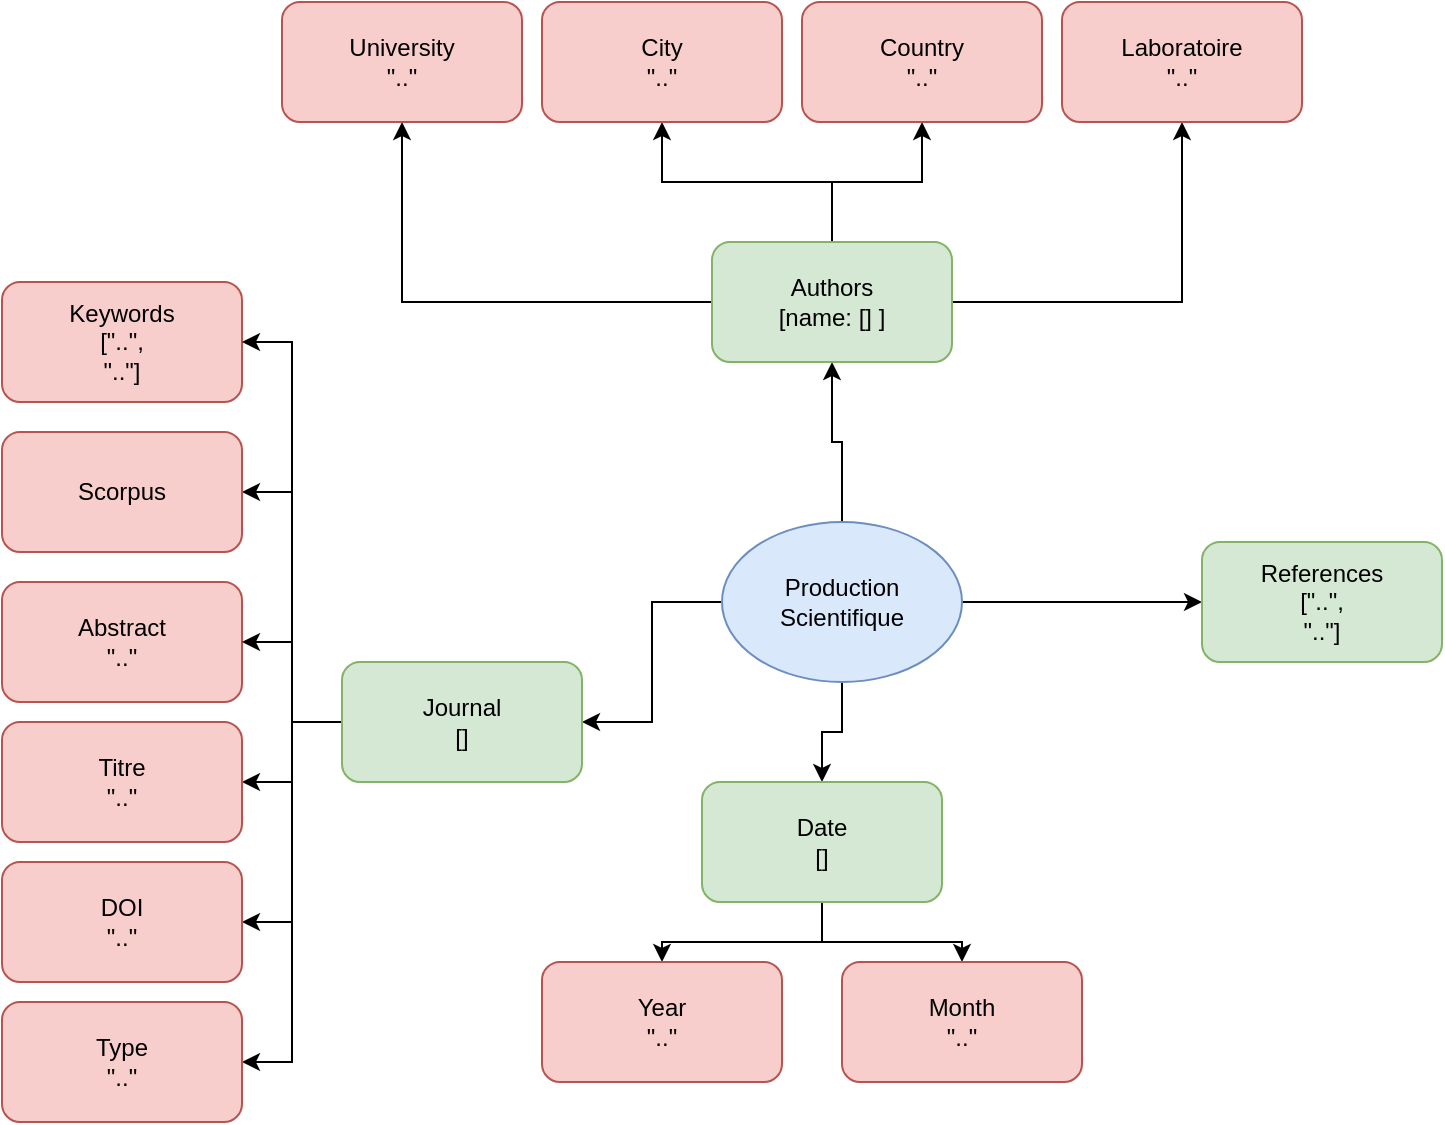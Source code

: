 <mxfile version="12.2.4" pages="1"><diagram id="AGn6MIOTLXpkMKV4-g6D" name="Page-1"><mxGraphModel dx="1188" dy="453" grid="0" gridSize="10" guides="1" tooltips="1" connect="1" arrows="1" fold="1" page="1" pageScale="1" pageWidth="850" pageHeight="1100" math="0" shadow="0"><root><mxCell id="0"/><mxCell id="1" parent="0"/><mxCell id="21" style="edgeStyle=orthogonalEdgeStyle;rounded=0;orthogonalLoop=1;jettySize=auto;html=1;entryX=1;entryY=0.5;entryDx=0;entryDy=0;" parent="1" source="2" target="5" edge="1"><mxGeometry relative="1" as="geometry"/></mxCell><mxCell id="22" style="edgeStyle=orthogonalEdgeStyle;rounded=0;orthogonalLoop=1;jettySize=auto;html=1;entryX=0.5;entryY=1;entryDx=0;entryDy=0;" parent="1" source="2" target="6" edge="1"><mxGeometry relative="1" as="geometry"/></mxCell><mxCell id="36" style="edgeStyle=orthogonalEdgeStyle;rounded=0;orthogonalLoop=1;jettySize=auto;html=1;entryX=0.5;entryY=0;entryDx=0;entryDy=0;" parent="1" source="2" target="16" edge="1"><mxGeometry relative="1" as="geometry"/></mxCell><mxCell id="42" style="edgeStyle=orthogonalEdgeStyle;rounded=0;orthogonalLoop=1;jettySize=auto;html=1;entryX=0;entryY=0.5;entryDx=0;entryDy=0;" parent="1" source="2" target="41" edge="1"><mxGeometry relative="1" as="geometry"/></mxCell><mxCell id="2" value="Production Scientifique" style="ellipse;whiteSpace=wrap;html=1;fillColor=#dae8fc;strokeColor=#6c8ebf;" parent="1" vertex="1"><mxGeometry x="370" y="660" width="120" height="80" as="geometry"/></mxCell><mxCell id="3" value="Abstract&lt;br&gt;&quot;..&quot;" style="rounded=1;whiteSpace=wrap;html=1;fillColor=#f8cecc;strokeColor=#b85450;" parent="1" vertex="1"><mxGeometry x="10" y="690" width="120" height="60" as="geometry"/></mxCell><mxCell id="4" value="Keywords&lt;br&gt;[&quot;..&quot;,&lt;br&gt;&quot;..&quot;]" style="rounded=1;whiteSpace=wrap;html=1;fillColor=#f8cecc;strokeColor=#b85450;" parent="1" vertex="1"><mxGeometry x="10" y="540" width="120" height="60" as="geometry"/></mxCell><mxCell id="32" style="edgeStyle=orthogonalEdgeStyle;rounded=0;orthogonalLoop=1;jettySize=auto;html=1;entryX=1;entryY=0.5;entryDx=0;entryDy=0;" parent="1" source="5" target="14" edge="1"><mxGeometry relative="1" as="geometry"/></mxCell><mxCell id="33" style="edgeStyle=orthogonalEdgeStyle;rounded=0;orthogonalLoop=1;jettySize=auto;html=1;entryX=1;entryY=0.5;entryDx=0;entryDy=0;" parent="1" source="5" target="3" edge="1"><mxGeometry relative="1" as="geometry"/></mxCell><mxCell id="34" style="edgeStyle=orthogonalEdgeStyle;rounded=0;orthogonalLoop=1;jettySize=auto;html=1;entryX=1;entryY=0.5;entryDx=0;entryDy=0;" parent="1" source="5" target="13" edge="1"><mxGeometry relative="1" as="geometry"/></mxCell><mxCell id="39" style="edgeStyle=orthogonalEdgeStyle;rounded=0;orthogonalLoop=1;jettySize=auto;html=1;entryX=1;entryY=0.5;entryDx=0;entryDy=0;" parent="1" source="5" target="4" edge="1"><mxGeometry relative="1" as="geometry"/></mxCell><mxCell id="40" style="edgeStyle=orthogonalEdgeStyle;rounded=0;orthogonalLoop=1;jettySize=auto;html=1;entryX=1;entryY=0.5;entryDx=0;entryDy=0;" parent="1" source="5" target="11" edge="1"><mxGeometry relative="1" as="geometry"/></mxCell><mxCell id="44" style="edgeStyle=orthogonalEdgeStyle;rounded=0;orthogonalLoop=1;jettySize=auto;html=1;entryX=1;entryY=0.5;entryDx=0;entryDy=0;" parent="1" source="5" target="43" edge="1"><mxGeometry relative="1" as="geometry"/></mxCell><mxCell id="5" value="Journal&lt;br&gt;[]" style="rounded=1;whiteSpace=wrap;html=1;fillColor=#d5e8d4;strokeColor=#82b366;" parent="1" vertex="1"><mxGeometry x="180" y="730" width="120" height="60" as="geometry"/></mxCell><mxCell id="23" style="edgeStyle=orthogonalEdgeStyle;rounded=0;orthogonalLoop=1;jettySize=auto;html=1;entryX=0.5;entryY=1;entryDx=0;entryDy=0;" parent="1" source="6" target="8" edge="1"><mxGeometry relative="1" as="geometry"/></mxCell><mxCell id="28" style="edgeStyle=orthogonalEdgeStyle;rounded=0;orthogonalLoop=1;jettySize=auto;html=1;entryX=0.5;entryY=1;entryDx=0;entryDy=0;" parent="1" source="6" target="12" edge="1"><mxGeometry relative="1" as="geometry"/></mxCell><mxCell id="29" style="edgeStyle=orthogonalEdgeStyle;rounded=0;orthogonalLoop=1;jettySize=auto;html=1;entryX=0.5;entryY=1;entryDx=0;entryDy=0;" parent="1" source="6" target="7" edge="1"><mxGeometry relative="1" as="geometry"/></mxCell><mxCell id="30" style="edgeStyle=orthogonalEdgeStyle;rounded=0;orthogonalLoop=1;jettySize=auto;html=1;" parent="1" source="6" target="9" edge="1"><mxGeometry relative="1" as="geometry"/></mxCell><mxCell id="6" value="Authors&lt;br&gt;[name: [] ]" style="rounded=1;whiteSpace=wrap;html=1;fillColor=#d5e8d4;strokeColor=#82b366;" parent="1" vertex="1"><mxGeometry x="365" y="520" width="120" height="60" as="geometry"/></mxCell><mxCell id="7" value="City&lt;br&gt;&quot;..&quot;" style="rounded=1;whiteSpace=wrap;html=1;fillColor=#f8cecc;strokeColor=#b85450;" parent="1" vertex="1"><mxGeometry x="280" y="400" width="120" height="60" as="geometry"/></mxCell><mxCell id="8" value="Laboratoire&lt;br&gt;&quot;..&quot;" style="rounded=1;whiteSpace=wrap;html=1;fillColor=#f8cecc;strokeColor=#b85450;" parent="1" vertex="1"><mxGeometry x="540" y="400" width="120" height="60" as="geometry"/></mxCell><mxCell id="9" value="Country&lt;br&gt;&quot;..&quot;" style="rounded=1;whiteSpace=wrap;html=1;fillColor=#f8cecc;strokeColor=#b85450;" parent="1" vertex="1"><mxGeometry x="410" y="400" width="120" height="60" as="geometry"/></mxCell><mxCell id="11" value="DOI&lt;br&gt;&quot;..&quot;" style="rounded=1;whiteSpace=wrap;html=1;fillColor=#f8cecc;strokeColor=#b85450;" parent="1" vertex="1"><mxGeometry x="10" y="830" width="120" height="60" as="geometry"/></mxCell><mxCell id="12" value="University&lt;br&gt;&quot;..&quot;" style="rounded=1;whiteSpace=wrap;html=1;fillColor=#f8cecc;strokeColor=#b85450;" parent="1" vertex="1"><mxGeometry x="150" y="400" width="120" height="60" as="geometry"/></mxCell><mxCell id="13" value="Titre&lt;br&gt;&quot;..&quot;" style="rounded=1;whiteSpace=wrap;html=1;fillColor=#f8cecc;strokeColor=#b85450;" parent="1" vertex="1"><mxGeometry x="10" y="760" width="120" height="60" as="geometry"/></mxCell><mxCell id="14" value="Scorpus" style="rounded=1;whiteSpace=wrap;html=1;fillColor=#f8cecc;strokeColor=#b85450;" parent="1" vertex="1"><mxGeometry x="10" y="615" width="120" height="60" as="geometry"/></mxCell><mxCell id="37" style="edgeStyle=orthogonalEdgeStyle;rounded=0;orthogonalLoop=1;jettySize=auto;html=1;entryX=0.5;entryY=0;entryDx=0;entryDy=0;" parent="1" source="16" target="19" edge="1"><mxGeometry relative="1" as="geometry"/></mxCell><mxCell id="38" style="edgeStyle=orthogonalEdgeStyle;rounded=0;orthogonalLoop=1;jettySize=auto;html=1;entryX=0.5;entryY=0;entryDx=0;entryDy=0;" parent="1" source="16" target="18" edge="1"><mxGeometry relative="1" as="geometry"/></mxCell><mxCell id="16" value="Date&lt;br&gt;[]" style="rounded=1;whiteSpace=wrap;html=1;fillColor=#d5e8d4;strokeColor=#82b366;" parent="1" vertex="1"><mxGeometry x="360" y="790" width="120" height="60" as="geometry"/></mxCell><mxCell id="18" value="Month&lt;br&gt;&quot;..&quot;" style="rounded=1;whiteSpace=wrap;html=1;fillColor=#f8cecc;strokeColor=#b85450;" parent="1" vertex="1"><mxGeometry x="430" y="880" width="120" height="60" as="geometry"/></mxCell><mxCell id="19" value="Year&lt;br&gt;&quot;..&quot;" style="rounded=1;whiteSpace=wrap;html=1;fillColor=#f8cecc;strokeColor=#b85450;" parent="1" vertex="1"><mxGeometry x="280" y="880" width="120" height="60" as="geometry"/></mxCell><mxCell id="41" value="References&lt;br&gt;[&quot;..&quot;,&lt;br&gt;&quot;..&quot;]" style="rounded=1;whiteSpace=wrap;html=1;fillColor=#d5e8d4;strokeColor=#82b366;" parent="1" vertex="1"><mxGeometry x="610" y="670" width="120" height="60" as="geometry"/></mxCell><mxCell id="43" value="Type&lt;br&gt;&quot;..&quot;" style="rounded=1;whiteSpace=wrap;html=1;fillColor=#f8cecc;strokeColor=#b85450;" parent="1" vertex="1"><mxGeometry x="10" y="900" width="120" height="60" as="geometry"/></mxCell></root></mxGraphModel></diagram></mxfile>